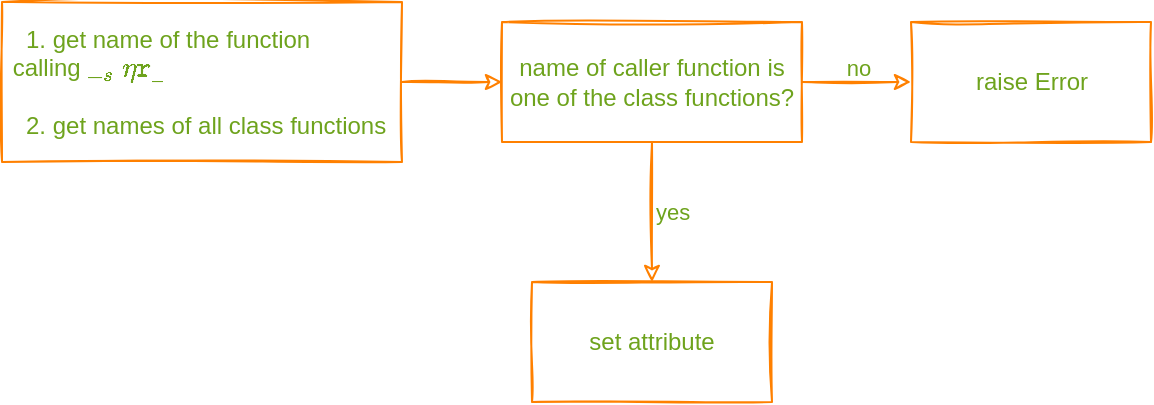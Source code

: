 <mxfile>
    <diagram id="Vn0ScrrAkkDKijQ5AfR3" name="Page-1">
        <mxGraphModel dx="734" dy="437" grid="1" gridSize="10" guides="1" tooltips="1" connect="1" arrows="1" fold="1" page="1" pageScale="1" pageWidth="1169" pageHeight="827" math="0" shadow="0">
            <root>
                <mxCell id="0"/>
                <mxCell id="1" parent="0"/>
                <mxCell id="9" style="edgeStyle=orthogonalEdgeStyle;rounded=0;orthogonalLoop=1;jettySize=auto;html=1;entryX=0;entryY=0.5;entryDx=0;entryDy=0;strokeColor=#FF8000;sketch=1;labelBackgroundColor=none;fillOpacity=0;fontColor=#6EA31D;" parent="1" source="2" target="4" edge="1">
                    <mxGeometry relative="1" as="geometry"/>
                </mxCell>
                <mxCell id="2" value="&amp;nbsp; &amp;nbsp;1. get name of the function&amp;nbsp; &amp;nbsp; &amp;nbsp; &amp;nbsp; &amp;nbsp; &amp;nbsp; &amp;nbsp;calling `__setattr__`&lt;br&gt;&lt;br&gt;&amp;nbsp; &amp;nbsp;2. get names of all class functions" style="whiteSpace=wrap;html=1;align=left;strokeColor=#FF8000;sketch=1;labelBackgroundColor=none;fillOpacity=0;fontColor=#6EA31D;" parent="1" vertex="1">
                    <mxGeometry x="70" y="80" width="200" height="80" as="geometry"/>
                </mxCell>
                <mxCell id="7" value="yes" style="edgeStyle=orthogonalEdgeStyle;rounded=0;orthogonalLoop=1;jettySize=auto;html=1;entryX=0.5;entryY=0;entryDx=0;entryDy=0;align=left;strokeColor=#FF8000;sketch=1;labelBackgroundColor=none;fillOpacity=0;fontColor=#6EA31D;" parent="1" source="4" target="5" edge="1">
                    <mxGeometry relative="1" as="geometry"/>
                </mxCell>
                <mxCell id="8" value="no&lt;br&gt;&amp;nbsp;" style="edgeStyle=orthogonalEdgeStyle;rounded=0;orthogonalLoop=1;jettySize=auto;html=1;entryX=0;entryY=0.5;entryDx=0;entryDy=0;strokeColor=#FF8000;sketch=1;labelBackgroundColor=none;fillOpacity=0;fontColor=#6EA31D;" parent="1" source="4" target="6" edge="1">
                    <mxGeometry relative="1" as="geometry"/>
                </mxCell>
                <mxCell id="4" value="name of caller function is one of the class functions?" style="whiteSpace=wrap;html=1;strokeColor=#FF8000;sketch=1;labelBackgroundColor=none;fillOpacity=0;fontColor=#6EA31D;" parent="1" vertex="1">
                    <mxGeometry x="320" y="90" width="150" height="60" as="geometry"/>
                </mxCell>
                <mxCell id="5" value="set attribute" style="whiteSpace=wrap;html=1;strokeColor=#FF8000;sketch=1;labelBackgroundColor=none;fillOpacity=0;fontColor=#6EA31D;" parent="1" vertex="1">
                    <mxGeometry x="335" y="220" width="120" height="60" as="geometry"/>
                </mxCell>
                <mxCell id="6" value="raise Error" style="whiteSpace=wrap;html=1;strokeColor=#FF8000;sketch=1;labelBackgroundColor=none;fillOpacity=0;fontColor=#6EA31D;" parent="1" vertex="1">
                    <mxGeometry x="524.5" y="90" width="120" height="60" as="geometry"/>
                </mxCell>
            </root>
        </mxGraphModel>
    </diagram>
</mxfile>